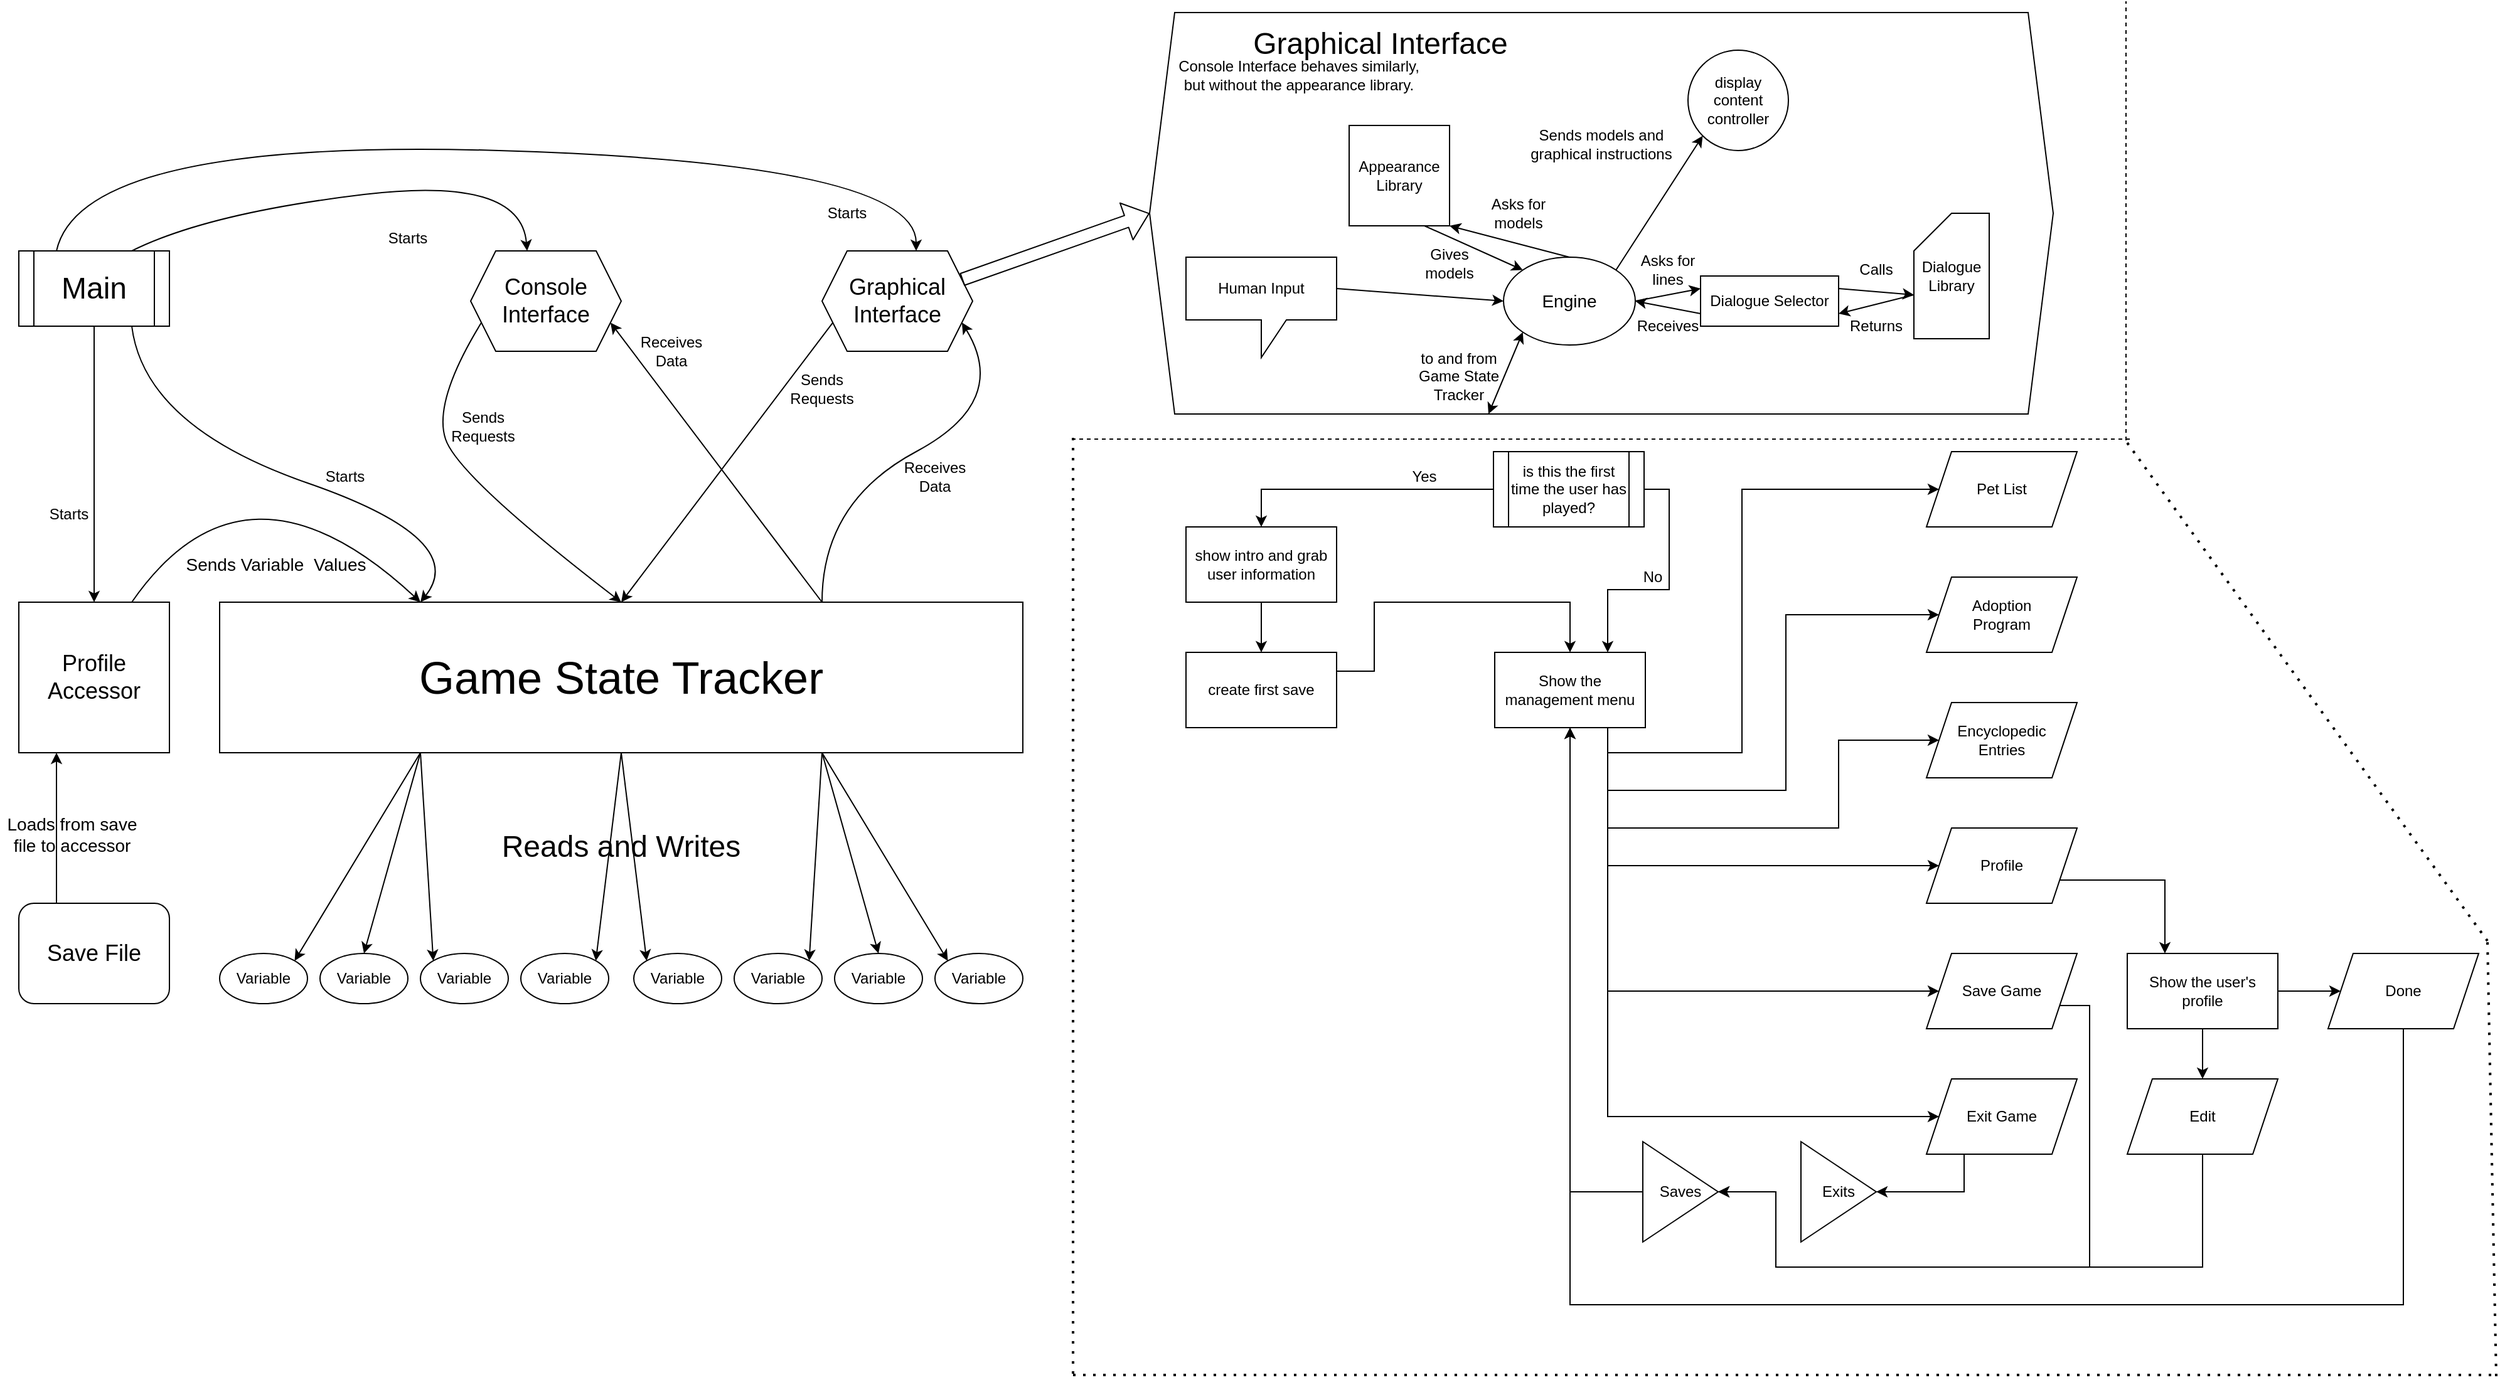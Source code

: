 <mxfile version="13.6.2" type="device"><diagram id="m6c1qYzW_bvIufgbQeE5" name="Page-1"><mxGraphModel dx="1407" dy="783" grid="0" gridSize="10" guides="1" tooltips="1" connect="1" arrows="1" fold="1" page="1" pageScale="1" pageWidth="850" pageHeight="1100" math="0" shadow="0"><root><mxCell id="0"/><mxCell id="1" parent="0"/><mxCell id="x9am0nBjDMi2WP0S1WAk-1" value="&lt;font style=&quot;font-size: 36px&quot;&gt;Game State Tracker&lt;/font&gt;" style="rounded=0;whiteSpace=wrap;html=1;" parent="1" vertex="1"><mxGeometry x="200" y="480" width="640" height="120" as="geometry"/></mxCell><mxCell id="x9am0nBjDMi2WP0S1WAk-2" value="Variable" style="ellipse;whiteSpace=wrap;html=1;" parent="1" vertex="1"><mxGeometry x="280" y="760" width="70" height="40" as="geometry"/></mxCell><mxCell id="x9am0nBjDMi2WP0S1WAk-3" value="Variable" style="ellipse;whiteSpace=wrap;html=1;" parent="1" vertex="1"><mxGeometry x="360" y="760" width="70" height="40" as="geometry"/></mxCell><mxCell id="x9am0nBjDMi2WP0S1WAk-4" value="Variable" style="ellipse;whiteSpace=wrap;html=1;" parent="1" vertex="1"><mxGeometry x="530" y="760" width="70" height="40" as="geometry"/></mxCell><mxCell id="x9am0nBjDMi2WP0S1WAk-5" value="Variable" style="ellipse;whiteSpace=wrap;html=1;" parent="1" vertex="1"><mxGeometry x="610" y="760" width="70" height="40" as="geometry"/></mxCell><mxCell id="x9am0nBjDMi2WP0S1WAk-6" value="Variable" style="ellipse;whiteSpace=wrap;html=1;" parent="1" vertex="1"><mxGeometry x="690" y="760" width="70" height="40" as="geometry"/></mxCell><mxCell id="x9am0nBjDMi2WP0S1WAk-7" value="Variable" style="ellipse;whiteSpace=wrap;html=1;" parent="1" vertex="1"><mxGeometry x="200" y="760" width="70" height="40" as="geometry"/></mxCell><mxCell id="x9am0nBjDMi2WP0S1WAk-8" value="Variable" style="ellipse;whiteSpace=wrap;html=1;" parent="1" vertex="1"><mxGeometry x="770" y="760" width="70" height="40" as="geometry"/></mxCell><mxCell id="x9am0nBjDMi2WP0S1WAk-9" value="Variable" style="ellipse;whiteSpace=wrap;html=1;" parent="1" vertex="1"><mxGeometry x="440" y="760" width="70" height="40" as="geometry"/></mxCell><mxCell id="x9am0nBjDMi2WP0S1WAk-11" value="" style="endArrow=classic;html=1;entryX=1;entryY=0;entryDx=0;entryDy=0;exitX=0.25;exitY=1;exitDx=0;exitDy=0;" parent="1" source="x9am0nBjDMi2WP0S1WAk-1" target="x9am0nBjDMi2WP0S1WAk-7" edge="1"><mxGeometry width="50" height="50" relative="1" as="geometry"><mxPoint x="130" y="670" as="sourcePoint"/><mxPoint x="180" y="620" as="targetPoint"/></mxGeometry></mxCell><mxCell id="x9am0nBjDMi2WP0S1WAk-12" value="" style="endArrow=classic;html=1;entryX=0.5;entryY=0;entryDx=0;entryDy=0;exitX=0.25;exitY=1;exitDx=0;exitDy=0;" parent="1" source="x9am0nBjDMi2WP0S1WAk-1" target="x9am0nBjDMi2WP0S1WAk-2" edge="1"><mxGeometry width="50" height="50" relative="1" as="geometry"><mxPoint x="270" y="790" as="sourcePoint"/><mxPoint x="320" y="740" as="targetPoint"/></mxGeometry></mxCell><mxCell id="x9am0nBjDMi2WP0S1WAk-13" value="" style="endArrow=classic;html=1;exitX=0.25;exitY=1;exitDx=0;exitDy=0;entryX=0;entryY=0;entryDx=0;entryDy=0;" parent="1" source="x9am0nBjDMi2WP0S1WAk-1" target="x9am0nBjDMi2WP0S1WAk-3" edge="1"><mxGeometry width="50" height="50" relative="1" as="geometry"><mxPoint x="370" y="840" as="sourcePoint"/><mxPoint x="420" y="790" as="targetPoint"/></mxGeometry></mxCell><mxCell id="x9am0nBjDMi2WP0S1WAk-14" value="" style="endArrow=classic;html=1;exitX=0.5;exitY=1;exitDx=0;exitDy=0;entryX=1;entryY=0;entryDx=0;entryDy=0;" parent="1" source="x9am0nBjDMi2WP0S1WAk-1" target="x9am0nBjDMi2WP0S1WAk-9" edge="1"><mxGeometry width="50" height="50" relative="1" as="geometry"><mxPoint x="580" y="860" as="sourcePoint"/><mxPoint x="630" y="810" as="targetPoint"/></mxGeometry></mxCell><mxCell id="x9am0nBjDMi2WP0S1WAk-15" value="" style="endArrow=classic;html=1;entryX=0;entryY=0;entryDx=0;entryDy=0;exitX=0.5;exitY=1;exitDx=0;exitDy=0;" parent="1" source="x9am0nBjDMi2WP0S1WAk-1" target="x9am0nBjDMi2WP0S1WAk-4" edge="1"><mxGeometry width="50" height="50" relative="1" as="geometry"><mxPoint x="610" y="840" as="sourcePoint"/><mxPoint x="660" y="790" as="targetPoint"/></mxGeometry></mxCell><mxCell id="x9am0nBjDMi2WP0S1WAk-16" value="" style="endArrow=classic;html=1;entryX=0;entryY=0;entryDx=0;entryDy=0;exitX=0.75;exitY=1;exitDx=0;exitDy=0;" parent="1" source="x9am0nBjDMi2WP0S1WAk-1" target="x9am0nBjDMi2WP0S1WAk-8" edge="1"><mxGeometry width="50" height="50" relative="1" as="geometry"><mxPoint x="600" y="860" as="sourcePoint"/><mxPoint x="650" y="810" as="targetPoint"/></mxGeometry></mxCell><mxCell id="x9am0nBjDMi2WP0S1WAk-17" value="" style="endArrow=classic;html=1;entryX=0.5;entryY=0;entryDx=0;entryDy=0;exitX=0.75;exitY=1;exitDx=0;exitDy=0;" parent="1" source="x9am0nBjDMi2WP0S1WAk-1" target="x9am0nBjDMi2WP0S1WAk-6" edge="1"><mxGeometry width="50" height="50" relative="1" as="geometry"><mxPoint x="710" y="790" as="sourcePoint"/><mxPoint x="760" y="740" as="targetPoint"/></mxGeometry></mxCell><mxCell id="x9am0nBjDMi2WP0S1WAk-18" value="" style="endArrow=classic;html=1;exitX=0.75;exitY=1;exitDx=0;exitDy=0;entryX=1;entryY=0;entryDx=0;entryDy=0;" parent="1" source="x9am0nBjDMi2WP0S1WAk-1" target="x9am0nBjDMi2WP0S1WAk-5" edge="1"><mxGeometry width="50" height="50" relative="1" as="geometry"><mxPoint x="680" y="740" as="sourcePoint"/><mxPoint x="730" y="690" as="targetPoint"/></mxGeometry></mxCell><mxCell id="x9am0nBjDMi2WP0S1WAk-19" value="&lt;font style=&quot;font-size: 24px&quot;&gt;Reads and Writes&lt;/font&gt;" style="text;html=1;strokeColor=none;fillColor=none;align=center;verticalAlign=middle;whiteSpace=wrap;rounded=0;" parent="1" vertex="1"><mxGeometry x="360" y="640" width="320" height="70" as="geometry"/></mxCell><mxCell id="x9am0nBjDMi2WP0S1WAk-20" value="&lt;font style=&quot;font-size: 18px&quot;&gt;Save File&lt;/font&gt;" style="rounded=1;whiteSpace=wrap;html=1;" parent="1" vertex="1"><mxGeometry x="40" y="720" width="120" height="80" as="geometry"/></mxCell><mxCell id="x9am0nBjDMi2WP0S1WAk-21" value="&lt;font style=&quot;font-size: 18px&quot;&gt;Profile Accessor&lt;/font&gt;" style="rounded=0;whiteSpace=wrap;html=1;" parent="1" vertex="1"><mxGeometry x="40" y="480" width="120" height="120" as="geometry"/></mxCell><mxCell id="x9am0nBjDMi2WP0S1WAk-22" value="" style="endArrow=classic;html=1;exitX=0.25;exitY=0;exitDx=0;exitDy=0;entryX=0.25;entryY=1;entryDx=0;entryDy=0;" parent="1" source="x9am0nBjDMi2WP0S1WAk-20" target="x9am0nBjDMi2WP0S1WAk-21" edge="1"><mxGeometry width="50" height="50" relative="1" as="geometry"><mxPoint x="90" y="680" as="sourcePoint"/><mxPoint x="140" y="630" as="targetPoint"/></mxGeometry></mxCell><mxCell id="x9am0nBjDMi2WP0S1WAk-23" value="&lt;font style=&quot;font-size: 14px&quot;&gt;Loads from save file to accessor&lt;/font&gt;" style="text;html=1;strokeColor=none;fillColor=none;align=center;verticalAlign=middle;whiteSpace=wrap;rounded=0;" parent="1" vertex="1"><mxGeometry x="25" y="650" width="115" height="30" as="geometry"/></mxCell><mxCell id="x9am0nBjDMi2WP0S1WAk-25" value="" style="curved=1;endArrow=classic;html=1;exitX=0.75;exitY=0;exitDx=0;exitDy=0;entryX=0.25;entryY=0;entryDx=0;entryDy=0;" parent="1" source="x9am0nBjDMi2WP0S1WAk-21" target="x9am0nBjDMi2WP0S1WAk-1" edge="1"><mxGeometry width="50" height="50" relative="1" as="geometry"><mxPoint x="280" y="390" as="sourcePoint"/><mxPoint x="330" y="340" as="targetPoint"/><Array as="points"><mxPoint x="220" y="350"/></Array></mxGeometry></mxCell><mxCell id="x9am0nBjDMi2WP0S1WAk-26" value="&lt;font style=&quot;font-size: 14px&quot;&gt;Sends Variable&amp;nbsp; Values&lt;/font&gt;" style="text;html=1;strokeColor=none;fillColor=none;align=center;verticalAlign=middle;whiteSpace=wrap;rounded=0;" parent="1" vertex="1"><mxGeometry x="160" y="440" width="170" height="20" as="geometry"/></mxCell><mxCell id="x9am0nBjDMi2WP0S1WAk-27" value="&lt;font style=&quot;font-size: 18px&quot;&gt;Console Interface&lt;/font&gt;" style="shape=hexagon;perimeter=hexagonPerimeter2;whiteSpace=wrap;html=1;fixedSize=1;" parent="1" vertex="1"><mxGeometry x="400" y="200" width="120" height="80" as="geometry"/></mxCell><mxCell id="x9am0nBjDMi2WP0S1WAk-28" value="&lt;font style=&quot;font-size: 18px&quot;&gt;Graphical Interface&lt;/font&gt;" style="shape=hexagon;perimeter=hexagonPerimeter2;whiteSpace=wrap;html=1;fixedSize=1;" parent="1" vertex="1"><mxGeometry x="680" y="200" width="120" height="80" as="geometry"/></mxCell><mxCell id="x9am0nBjDMi2WP0S1WAk-30" value="" style="endArrow=classic;html=1;exitX=0.75;exitY=0;exitDx=0;exitDy=0;entryX=1;entryY=0.75;entryDx=0;entryDy=0;" parent="1" source="x9am0nBjDMi2WP0S1WAk-1" target="x9am0nBjDMi2WP0S1WAk-27" edge="1"><mxGeometry width="50" height="50" relative="1" as="geometry"><mxPoint x="400" y="560" as="sourcePoint"/><mxPoint x="450" y="510" as="targetPoint"/></mxGeometry></mxCell><mxCell id="x9am0nBjDMi2WP0S1WAk-32" value="" style="endArrow=classic;html=1;entryX=0.5;entryY=0;entryDx=0;entryDy=0;exitX=0;exitY=0.75;exitDx=0;exitDy=0;" parent="1" source="x9am0nBjDMi2WP0S1WAk-28" target="x9am0nBjDMi2WP0S1WAk-1" edge="1"><mxGeometry width="50" height="50" relative="1" as="geometry"><mxPoint x="160" y="360" as="sourcePoint"/><mxPoint x="210" y="310" as="targetPoint"/></mxGeometry></mxCell><mxCell id="x9am0nBjDMi2WP0S1WAk-34" value="Sends Requests" style="text;html=1;strokeColor=none;fillColor=none;align=center;verticalAlign=middle;whiteSpace=wrap;rounded=0;" parent="1" vertex="1"><mxGeometry x="660" y="300" width="40" height="20" as="geometry"/></mxCell><mxCell id="x9am0nBjDMi2WP0S1WAk-35" value="Receives Data" style="text;html=1;strokeColor=none;fillColor=none;align=center;verticalAlign=middle;whiteSpace=wrap;rounded=0;" parent="1" vertex="1"><mxGeometry x="540" y="270" width="40" height="20" as="geometry"/></mxCell><mxCell id="x9am0nBjDMi2WP0S1WAk-37" value="" style="curved=1;endArrow=classic;html=1;exitX=0.75;exitY=0;exitDx=0;exitDy=0;entryX=1;entryY=0.75;entryDx=0;entryDy=0;" parent="1" source="x9am0nBjDMi2WP0S1WAk-1" target="x9am0nBjDMi2WP0S1WAk-28" edge="1"><mxGeometry width="50" height="50" relative="1" as="geometry"><mxPoint x="350" y="400" as="sourcePoint"/><mxPoint x="400" y="350" as="targetPoint"/><Array as="points"><mxPoint x="680" y="400"/><mxPoint x="830" y="320"/></Array></mxGeometry></mxCell><mxCell id="x9am0nBjDMi2WP0S1WAk-39" value="Receives Data" style="text;html=1;strokeColor=none;fillColor=none;align=center;verticalAlign=middle;whiteSpace=wrap;rounded=0;" parent="1" vertex="1"><mxGeometry x="750" y="370" width="40" height="20" as="geometry"/></mxCell><mxCell id="x9am0nBjDMi2WP0S1WAk-40" value="" style="curved=1;endArrow=classic;html=1;entryX=0.5;entryY=0;entryDx=0;entryDy=0;exitX=0;exitY=0.75;exitDx=0;exitDy=0;" parent="1" source="x9am0nBjDMi2WP0S1WAk-27" target="x9am0nBjDMi2WP0S1WAk-1" edge="1"><mxGeometry width="50" height="50" relative="1" as="geometry"><mxPoint x="260" y="320" as="sourcePoint"/><mxPoint x="310" y="270" as="targetPoint"/><Array as="points"><mxPoint x="370" y="320"/><mxPoint x="390" y="380"/></Array></mxGeometry></mxCell><mxCell id="x9am0nBjDMi2WP0S1WAk-41" value="Sends Requests" style="text;html=1;strokeColor=none;fillColor=none;align=center;verticalAlign=middle;whiteSpace=wrap;rounded=0;" parent="1" vertex="1"><mxGeometry x="390" y="330" width="40" height="20" as="geometry"/></mxCell><mxCell id="x9am0nBjDMi2WP0S1WAk-42" value="&lt;font style=&quot;font-size: 24px&quot;&gt;Main&lt;/font&gt;" style="shape=process;whiteSpace=wrap;html=1;backgroundOutline=1;" parent="1" vertex="1"><mxGeometry x="40" y="200" width="120" height="60" as="geometry"/></mxCell><mxCell id="x9am0nBjDMi2WP0S1WAk-43" value="" style="curved=1;endArrow=classic;html=1;exitX=0.75;exitY=0;exitDx=0;exitDy=0;entryX=0.375;entryY=0;entryDx=0;entryDy=0;" parent="1" source="x9am0nBjDMi2WP0S1WAk-42" target="x9am0nBjDMi2WP0S1WAk-27" edge="1"><mxGeometry width="50" height="50" relative="1" as="geometry"><mxPoint x="280" y="200" as="sourcePoint"/><mxPoint x="330" y="150" as="targetPoint"/><Array as="points"><mxPoint x="190" y="170"/><mxPoint x="440" y="140"/></Array></mxGeometry></mxCell><mxCell id="x9am0nBjDMi2WP0S1WAk-44" value="Starts" style="text;html=1;strokeColor=none;fillColor=none;align=center;verticalAlign=middle;whiteSpace=wrap;rounded=0;" parent="1" vertex="1"><mxGeometry x="330" y="180" width="40" height="20" as="geometry"/></mxCell><mxCell id="x9am0nBjDMi2WP0S1WAk-45" value="Starts" style="text;html=1;strokeColor=none;fillColor=none;align=center;verticalAlign=middle;whiteSpace=wrap;rounded=0;" parent="1" vertex="1"><mxGeometry x="680" y="160" width="40" height="20" as="geometry"/></mxCell><mxCell id="x9am0nBjDMi2WP0S1WAk-46" value="" style="curved=1;endArrow=classic;html=1;entryX=0.625;entryY=0;entryDx=0;entryDy=0;exitX=0.25;exitY=0;exitDx=0;exitDy=0;" parent="1" source="x9am0nBjDMi2WP0S1WAk-42" target="x9am0nBjDMi2WP0S1WAk-28" edge="1"><mxGeometry width="50" height="50" relative="1" as="geometry"><mxPoint x="580" y="220" as="sourcePoint"/><mxPoint x="630" y="170" as="targetPoint"/><Array as="points"><mxPoint x="90" y="110"/><mxPoint x="755" y="130"/></Array></mxGeometry></mxCell><mxCell id="x9am0nBjDMi2WP0S1WAk-49" value="" style="curved=1;endArrow=classic;html=1;entryX=0.25;entryY=0;entryDx=0;entryDy=0;exitX=0.75;exitY=1;exitDx=0;exitDy=0;" parent="1" source="x9am0nBjDMi2WP0S1WAk-42" target="x9am0nBjDMi2WP0S1WAk-1" edge="1"><mxGeometry width="50" height="50" relative="1" as="geometry"><mxPoint x="280" y="380" as="sourcePoint"/><mxPoint x="330" y="330" as="targetPoint"/><Array as="points"><mxPoint x="140" y="340"/><mxPoint x="400" y="430"/></Array></mxGeometry></mxCell><mxCell id="x9am0nBjDMi2WP0S1WAk-51" value="Starts" style="text;html=1;strokeColor=none;fillColor=none;align=center;verticalAlign=middle;whiteSpace=wrap;rounded=0;" parent="1" vertex="1"><mxGeometry x="280" y="370" width="40" height="20" as="geometry"/></mxCell><mxCell id="x9am0nBjDMi2WP0S1WAk-52" value="" style="endArrow=classic;html=1;exitX=0.5;exitY=1;exitDx=0;exitDy=0;entryX=0.5;entryY=0;entryDx=0;entryDy=0;" parent="1" source="x9am0nBjDMi2WP0S1WAk-42" target="x9am0nBjDMi2WP0S1WAk-21" edge="1"><mxGeometry width="50" height="50" relative="1" as="geometry"><mxPoint x="80" y="400" as="sourcePoint"/><mxPoint x="130" y="350" as="targetPoint"/></mxGeometry></mxCell><mxCell id="x9am0nBjDMi2WP0S1WAk-53" value="Starts" style="text;html=1;strokeColor=none;fillColor=none;align=center;verticalAlign=middle;whiteSpace=wrap;rounded=0;" parent="1" vertex="1"><mxGeometry x="60" y="400" width="40" height="20" as="geometry"/></mxCell><mxCell id="sEWjc8w6dhInoH0YkIvP-1" value="" style="shape=hexagon;perimeter=hexagonPerimeter2;whiteSpace=wrap;html=1;fixedSize=1;" parent="1" vertex="1"><mxGeometry x="941" y="10" width="720" height="320" as="geometry"/></mxCell><mxCell id="sEWjc8w6dhInoH0YkIvP-3" value="&lt;font style=&quot;font-size: 14px&quot;&gt;Engine&lt;/font&gt;" style="ellipse;whiteSpace=wrap;html=1;" parent="1" vertex="1"><mxGeometry x="1223" y="205" width="105" height="70" as="geometry"/></mxCell><mxCell id="sEWjc8w6dhInoH0YkIvP-4" value="Appearance Library" style="whiteSpace=wrap;html=1;aspect=fixed;" parent="1" vertex="1"><mxGeometry x="1100" y="100" width="80" height="80" as="geometry"/></mxCell><mxCell id="sEWjc8w6dhInoH0YkIvP-5" value="Dialogue Library" style="shape=card;whiteSpace=wrap;html=1;" parent="1" vertex="1"><mxGeometry x="1550" y="170" width="60" height="100" as="geometry"/></mxCell><mxCell id="sEWjc8w6dhInoH0YkIvP-6" value="Dialogue Selector" style="rounded=0;whiteSpace=wrap;html=1;" parent="1" vertex="1"><mxGeometry x="1380" y="220" width="110" height="40" as="geometry"/></mxCell><mxCell id="sEWjc8w6dhInoH0YkIvP-9" value="" style="endArrow=classic;html=1;exitX=1;exitY=0.25;exitDx=0;exitDy=0;entryX=0;entryY=0;entryDx=0;entryDy=65;entryPerimeter=0;" parent="1" source="sEWjc8w6dhInoH0YkIvP-6" target="sEWjc8w6dhInoH0YkIvP-5" edge="1"><mxGeometry width="50" height="50" relative="1" as="geometry"><mxPoint x="1360" y="370" as="sourcePoint"/><mxPoint x="1410" y="320" as="targetPoint"/></mxGeometry></mxCell><mxCell id="sEWjc8w6dhInoH0YkIvP-10" value="Calls" style="text;html=1;strokeColor=none;fillColor=none;align=center;verticalAlign=middle;whiteSpace=wrap;rounded=0;" parent="1" vertex="1"><mxGeometry x="1500" y="205" width="40" height="20" as="geometry"/></mxCell><mxCell id="sEWjc8w6dhInoH0YkIvP-11" value="" style="endArrow=classic;html=1;entryX=1;entryY=0.75;entryDx=0;entryDy=0;exitX=0;exitY=0;exitDx=0;exitDy=65;exitPerimeter=0;" parent="1" source="sEWjc8w6dhInoH0YkIvP-5" target="sEWjc8w6dhInoH0YkIvP-6" edge="1"><mxGeometry width="50" height="50" relative="1" as="geometry"><mxPoint x="1440" y="380" as="sourcePoint"/><mxPoint x="1490" y="330" as="targetPoint"/></mxGeometry></mxCell><mxCell id="sEWjc8w6dhInoH0YkIvP-12" value="Returns" style="text;html=1;strokeColor=none;fillColor=none;align=center;verticalAlign=middle;whiteSpace=wrap;rounded=0;" parent="1" vertex="1"><mxGeometry x="1500" y="250" width="40" height="20" as="geometry"/></mxCell><mxCell id="sEWjc8w6dhInoH0YkIvP-13" value="" style="endArrow=classic;html=1;entryX=0;entryY=0.25;entryDx=0;entryDy=0;exitX=1;exitY=0.5;exitDx=0;exitDy=0;" parent="1" source="sEWjc8w6dhInoH0YkIvP-3" target="sEWjc8w6dhInoH0YkIvP-6" edge="1"><mxGeometry width="50" height="50" relative="1" as="geometry"><mxPoint x="1350" y="330" as="sourcePoint"/><mxPoint x="1400" y="280" as="targetPoint"/></mxGeometry></mxCell><mxCell id="sEWjc8w6dhInoH0YkIvP-14" value="Asks for lines" style="text;html=1;strokeColor=none;fillColor=none;align=center;verticalAlign=middle;whiteSpace=wrap;rounded=0;" parent="1" vertex="1"><mxGeometry x="1328" y="205" width="52" height="20" as="geometry"/></mxCell><mxCell id="sEWjc8w6dhInoH0YkIvP-15" value="" style="endArrow=classic;html=1;entryX=1;entryY=0.5;entryDx=0;entryDy=0;exitX=0;exitY=0.75;exitDx=0;exitDy=0;" parent="1" source="sEWjc8w6dhInoH0YkIvP-6" target="sEWjc8w6dhInoH0YkIvP-3" edge="1"><mxGeometry width="50" height="50" relative="1" as="geometry"><mxPoint x="1370" y="390" as="sourcePoint"/><mxPoint x="1420" y="340" as="targetPoint"/></mxGeometry></mxCell><mxCell id="sEWjc8w6dhInoH0YkIvP-16" value="Receives" style="text;html=1;strokeColor=none;fillColor=none;align=center;verticalAlign=middle;whiteSpace=wrap;rounded=0;" parent="1" vertex="1"><mxGeometry x="1334" y="250" width="40" height="20" as="geometry"/></mxCell><mxCell id="sEWjc8w6dhInoH0YkIvP-18" value="" style="endArrow=classic;html=1;entryX=1;entryY=1;entryDx=0;entryDy=0;exitX=0.5;exitY=0;exitDx=0;exitDy=0;" parent="1" source="sEWjc8w6dhInoH0YkIvP-3" target="sEWjc8w6dhInoH0YkIvP-4" edge="1"><mxGeometry width="50" height="50" relative="1" as="geometry"><mxPoint x="1070" y="280" as="sourcePoint"/><mxPoint x="1120" y="230" as="targetPoint"/></mxGeometry></mxCell><mxCell id="sEWjc8w6dhInoH0YkIvP-19" value="Asks for models" style="text;html=1;strokeColor=none;fillColor=none;align=center;verticalAlign=middle;whiteSpace=wrap;rounded=0;" parent="1" vertex="1"><mxGeometry x="1210" y="160" width="50" height="20" as="geometry"/></mxCell><mxCell id="sEWjc8w6dhInoH0YkIvP-20" value="" style="endArrow=classic;html=1;exitX=0.75;exitY=1;exitDx=0;exitDy=0;entryX=0;entryY=0;entryDx=0;entryDy=0;" parent="1" source="sEWjc8w6dhInoH0YkIvP-4" target="sEWjc8w6dhInoH0YkIvP-3" edge="1"><mxGeometry width="50" height="50" relative="1" as="geometry"><mxPoint x="1140" y="430" as="sourcePoint"/><mxPoint x="1190" y="380" as="targetPoint"/></mxGeometry></mxCell><mxCell id="sEWjc8w6dhInoH0YkIvP-21" value="Gives models" style="text;html=1;strokeColor=none;fillColor=none;align=center;verticalAlign=middle;whiteSpace=wrap;rounded=0;" parent="1" vertex="1"><mxGeometry x="1160" y="200" width="40" height="20" as="geometry"/></mxCell><mxCell id="sEWjc8w6dhInoH0YkIvP-22" value="display content controller" style="ellipse;whiteSpace=wrap;html=1;aspect=fixed;" parent="1" vertex="1"><mxGeometry x="1370" y="40" width="80" height="80" as="geometry"/></mxCell><mxCell id="sEWjc8w6dhInoH0YkIvP-23" value="" style="endArrow=classic;html=1;entryX=0;entryY=1;entryDx=0;entryDy=0;exitX=1;exitY=0;exitDx=0;exitDy=0;" parent="1" source="sEWjc8w6dhInoH0YkIvP-3" target="sEWjc8w6dhInoH0YkIvP-22" edge="1"><mxGeometry width="50" height="50" relative="1" as="geometry"><mxPoint x="1260" y="100" as="sourcePoint"/><mxPoint x="1310" y="50" as="targetPoint"/></mxGeometry></mxCell><mxCell id="sEWjc8w6dhInoH0YkIvP-24" value="Sends models and graphical instructions" style="text;html=1;strokeColor=none;fillColor=none;align=center;verticalAlign=middle;whiteSpace=wrap;rounded=0;" parent="1" vertex="1"><mxGeometry x="1240" y="100" width="122" height="30" as="geometry"/></mxCell><mxCell id="sEWjc8w6dhInoH0YkIvP-25" value="" style="shape=flexArrow;endArrow=classic;html=1;exitX=1;exitY=0.25;exitDx=0;exitDy=0;entryX=0;entryY=0.5;entryDx=0;entryDy=0;" parent="1" source="x9am0nBjDMi2WP0S1WAk-28" target="sEWjc8w6dhInoH0YkIvP-1" edge="1"><mxGeometry width="50" height="50" relative="1" as="geometry"><mxPoint x="950" y="430" as="sourcePoint"/><mxPoint x="880" y="180" as="targetPoint"/></mxGeometry></mxCell><mxCell id="sEWjc8w6dhInoH0YkIvP-27" value="" style="endArrow=classic;startArrow=classic;html=1;entryX=0;entryY=1;entryDx=0;entryDy=0;exitX=0.375;exitY=1;exitDx=0;exitDy=0;" parent="1" source="sEWjc8w6dhInoH0YkIvP-1" target="sEWjc8w6dhInoH0YkIvP-3" edge="1"><mxGeometry width="50" height="50" relative="1" as="geometry"><mxPoint x="1020" y="380" as="sourcePoint"/><mxPoint x="1070" y="330" as="targetPoint"/></mxGeometry></mxCell><mxCell id="sEWjc8w6dhInoH0YkIvP-28" value="&lt;font style=&quot;font-size: 24px&quot;&gt;Graphical Interface&lt;/font&gt;" style="text;html=1;strokeColor=none;fillColor=none;align=center;verticalAlign=middle;whiteSpace=wrap;rounded=0;" parent="1" vertex="1"><mxGeometry x="960" y="10" width="330" height="50" as="geometry"/></mxCell><mxCell id="sEWjc8w6dhInoH0YkIvP-29" value="to and from Game State Tracker" style="text;html=1;strokeColor=none;fillColor=none;align=center;verticalAlign=middle;whiteSpace=wrap;rounded=0;" parent="1" vertex="1"><mxGeometry x="1140" y="290" width="95" height="20" as="geometry"/></mxCell><mxCell id="sEWjc8w6dhInoH0YkIvP-31" value="Console Interface behaves similarly, but without the appearance library." style="text;html=1;strokeColor=none;fillColor=none;align=center;verticalAlign=middle;whiteSpace=wrap;rounded=0;" parent="1" vertex="1"><mxGeometry x="960" y="50" width="200" height="20" as="geometry"/></mxCell><mxCell id="9afq_ck8GLM4Wg_4XaGY-1" value="Human Input" style="shape=callout;whiteSpace=wrap;html=1;perimeter=calloutPerimeter;" parent="1" vertex="1"><mxGeometry x="970" y="205" width="120" height="80" as="geometry"/></mxCell><mxCell id="9afq_ck8GLM4Wg_4XaGY-2" value="" style="endArrow=classic;html=1;exitX=0;exitY=0;exitDx=120;exitDy=25;exitPerimeter=0;entryX=0;entryY=0.5;entryDx=0;entryDy=0;" parent="1" source="9afq_ck8GLM4Wg_4XaGY-1" target="sEWjc8w6dhInoH0YkIvP-3" edge="1"><mxGeometry width="50" height="50" relative="1" as="geometry"><mxPoint x="1250" y="590" as="sourcePoint"/><mxPoint x="1300" y="540" as="targetPoint"/></mxGeometry></mxCell><mxCell id="9afq_ck8GLM4Wg_4XaGY-8" style="edgeStyle=orthogonalEdgeStyle;rounded=0;orthogonalLoop=1;jettySize=auto;html=1;exitX=0;exitY=0.5;exitDx=0;exitDy=0;entryX=0.5;entryY=0;entryDx=0;entryDy=0;" parent="1" source="9afq_ck8GLM4Wg_4XaGY-4" target="9afq_ck8GLM4Wg_4XaGY-5" edge="1"><mxGeometry relative="1" as="geometry"/></mxCell><mxCell id="9afq_ck8GLM4Wg_4XaGY-14" style="edgeStyle=orthogonalEdgeStyle;rounded=0;orthogonalLoop=1;jettySize=auto;html=1;exitX=1;exitY=0.5;exitDx=0;exitDy=0;entryX=0.75;entryY=0;entryDx=0;entryDy=0;" parent="1" source="9afq_ck8GLM4Wg_4XaGY-4" target="9afq_ck8GLM4Wg_4XaGY-12" edge="1"><mxGeometry relative="1" as="geometry"/></mxCell><mxCell id="9afq_ck8GLM4Wg_4XaGY-4" value="is this the first time the user has played?" style="shape=process;whiteSpace=wrap;html=1;backgroundOutline=1;" parent="1" vertex="1"><mxGeometry x="1215" y="360" width="120" height="60" as="geometry"/></mxCell><mxCell id="9afq_ck8GLM4Wg_4XaGY-5" value="show intro and grab user information" style="rounded=0;whiteSpace=wrap;html=1;" parent="1" vertex="1"><mxGeometry x="970" y="420" width="120" height="60" as="geometry"/></mxCell><mxCell id="9afq_ck8GLM4Wg_4XaGY-9" value="Yes" style="text;html=1;strokeColor=none;fillColor=none;align=center;verticalAlign=middle;whiteSpace=wrap;rounded=0;" parent="1" vertex="1"><mxGeometry x="1140" y="370" width="40" height="20" as="geometry"/></mxCell><mxCell id="9afq_ck8GLM4Wg_4XaGY-27" style="edgeStyle=orthogonalEdgeStyle;rounded=0;orthogonalLoop=1;jettySize=auto;html=1;exitX=1;exitY=0.25;exitDx=0;exitDy=0;entryX=0.5;entryY=0;entryDx=0;entryDy=0;" parent="1" source="9afq_ck8GLM4Wg_4XaGY-10" target="9afq_ck8GLM4Wg_4XaGY-12" edge="1"><mxGeometry relative="1" as="geometry"><Array as="points"><mxPoint x="1120" y="535"/><mxPoint x="1120" y="480"/><mxPoint x="1276" y="480"/></Array></mxGeometry></mxCell><mxCell id="9afq_ck8GLM4Wg_4XaGY-10" value="create first save" style="rounded=0;whiteSpace=wrap;html=1;" parent="1" vertex="1"><mxGeometry x="970" y="520" width="120" height="60" as="geometry"/></mxCell><mxCell id="9afq_ck8GLM4Wg_4XaGY-11" value="" style="endArrow=classic;html=1;entryX=0.5;entryY=0;entryDx=0;entryDy=0;exitX=0.5;exitY=1;exitDx=0;exitDy=0;" parent="1" source="9afq_ck8GLM4Wg_4XaGY-5" target="9afq_ck8GLM4Wg_4XaGY-10" edge="1"><mxGeometry width="50" height="50" relative="1" as="geometry"><mxPoint x="1240" y="540" as="sourcePoint"/><mxPoint x="1290" y="490" as="targetPoint"/></mxGeometry></mxCell><mxCell id="9afq_ck8GLM4Wg_4XaGY-22" style="edgeStyle=orthogonalEdgeStyle;rounded=0;orthogonalLoop=1;jettySize=auto;html=1;exitX=0.75;exitY=1;exitDx=0;exitDy=0;entryX=0;entryY=0.5;entryDx=0;entryDy=0;" parent="1" source="9afq_ck8GLM4Wg_4XaGY-12" target="9afq_ck8GLM4Wg_4XaGY-19" edge="1"><mxGeometry relative="1" as="geometry"><Array as="points"><mxPoint x="1306" y="630"/><mxPoint x="1448" y="630"/><mxPoint x="1448" y="490"/></Array></mxGeometry></mxCell><mxCell id="9afq_ck8GLM4Wg_4XaGY-23" style="edgeStyle=orthogonalEdgeStyle;rounded=0;orthogonalLoop=1;jettySize=auto;html=1;exitX=0.75;exitY=1;exitDx=0;exitDy=0;entryX=0;entryY=0.5;entryDx=0;entryDy=0;" parent="1" source="9afq_ck8GLM4Wg_4XaGY-12" target="9afq_ck8GLM4Wg_4XaGY-18" edge="1"><mxGeometry relative="1" as="geometry"><mxPoint x="1530" y="390" as="targetPoint"/><Array as="points"><mxPoint x="1306" y="600"/><mxPoint x="1413" y="600"/><mxPoint x="1413" y="390"/></Array></mxGeometry></mxCell><mxCell id="9afq_ck8GLM4Wg_4XaGY-26" style="edgeStyle=orthogonalEdgeStyle;rounded=0;orthogonalLoop=1;jettySize=auto;html=1;exitX=0.75;exitY=1;exitDx=0;exitDy=0;entryX=0;entryY=0.5;entryDx=0;entryDy=0;" parent="1" source="9afq_ck8GLM4Wg_4XaGY-12" target="9afq_ck8GLM4Wg_4XaGY-24" edge="1"><mxGeometry relative="1" as="geometry"><Array as="points"><mxPoint x="1306" y="660"/><mxPoint x="1490" y="660"/><mxPoint x="1490" y="590"/></Array></mxGeometry></mxCell><mxCell id="9afq_ck8GLM4Wg_4XaGY-31" style="edgeStyle=orthogonalEdgeStyle;rounded=0;orthogonalLoop=1;jettySize=auto;html=1;exitX=0.75;exitY=1;exitDx=0;exitDy=0;entryX=0;entryY=0.5;entryDx=0;entryDy=0;" parent="1" source="9afq_ck8GLM4Wg_4XaGY-12" target="9afq_ck8GLM4Wg_4XaGY-28" edge="1"><mxGeometry relative="1" as="geometry"><Array as="points"><mxPoint x="1306" y="690"/></Array></mxGeometry></mxCell><mxCell id="9afq_ck8GLM4Wg_4XaGY-33" style="edgeStyle=orthogonalEdgeStyle;rounded=0;orthogonalLoop=1;jettySize=auto;html=1;exitX=0.75;exitY=1;exitDx=0;exitDy=0;entryX=0;entryY=0.5;entryDx=0;entryDy=0;" parent="1" source="9afq_ck8GLM4Wg_4XaGY-12" target="9afq_ck8GLM4Wg_4XaGY-32" edge="1"><mxGeometry relative="1" as="geometry"><Array as="points"><mxPoint x="1306" y="790"/></Array></mxGeometry></mxCell><mxCell id="9afq_ck8GLM4Wg_4XaGY-36" style="edgeStyle=orthogonalEdgeStyle;rounded=0;orthogonalLoop=1;jettySize=auto;html=1;exitX=0.75;exitY=1;exitDx=0;exitDy=0;entryX=0;entryY=0.5;entryDx=0;entryDy=0;" parent="1" source="9afq_ck8GLM4Wg_4XaGY-12" target="9afq_ck8GLM4Wg_4XaGY-34" edge="1"><mxGeometry relative="1" as="geometry"><Array as="points"><mxPoint x="1306" y="890"/></Array></mxGeometry></mxCell><mxCell id="9afq_ck8GLM4Wg_4XaGY-12" value="Show the management menu" style="rounded=0;whiteSpace=wrap;html=1;" parent="1" vertex="1"><mxGeometry x="1216" y="520" width="120" height="60" as="geometry"/></mxCell><mxCell id="9afq_ck8GLM4Wg_4XaGY-15" value="No" style="text;html=1;strokeColor=none;fillColor=none;align=center;verticalAlign=middle;whiteSpace=wrap;rounded=0;" parent="1" vertex="1"><mxGeometry x="1322" y="450" width="40" height="20" as="geometry"/></mxCell><mxCell id="9afq_ck8GLM4Wg_4XaGY-16" value="" style="endArrow=none;dashed=1;html=1;" parent="1" edge="1"><mxGeometry width="50" height="50" relative="1" as="geometry"><mxPoint x="879" y="350" as="sourcePoint"/><mxPoint x="1722" y="350" as="targetPoint"/></mxGeometry></mxCell><mxCell id="9afq_ck8GLM4Wg_4XaGY-17" value="" style="endArrow=none;dashed=1;html=1;dashPattern=1 3;strokeWidth=2;" parent="1" edge="1"><mxGeometry width="50" height="50" relative="1" as="geometry"><mxPoint x="880" y="1095" as="sourcePoint"/><mxPoint x="880" y="349" as="targetPoint"/></mxGeometry></mxCell><mxCell id="9afq_ck8GLM4Wg_4XaGY-18" value="Pet List" style="shape=parallelogram;perimeter=parallelogramPerimeter;whiteSpace=wrap;html=1;fixedSize=1;" parent="1" vertex="1"><mxGeometry x="1560" y="360" width="120" height="60" as="geometry"/></mxCell><mxCell id="9afq_ck8GLM4Wg_4XaGY-19" value="Adoption&lt;br&gt;Program" style="shape=parallelogram;perimeter=parallelogramPerimeter;whiteSpace=wrap;html=1;fixedSize=1;" parent="1" vertex="1"><mxGeometry x="1560" y="460" width="120" height="60" as="geometry"/></mxCell><mxCell id="9afq_ck8GLM4Wg_4XaGY-24" value="Encyclopedic&lt;br&gt;Entries" style="shape=parallelogram;perimeter=parallelogramPerimeter;whiteSpace=wrap;html=1;fixedSize=1;" parent="1" vertex="1"><mxGeometry x="1560" y="560" width="120" height="60" as="geometry"/></mxCell><mxCell id="9afq_ck8GLM4Wg_4XaGY-47" style="edgeStyle=orthogonalEdgeStyle;rounded=0;orthogonalLoop=1;jettySize=auto;html=1;exitX=1;exitY=0.75;exitDx=0;exitDy=0;entryX=0.25;entryY=0;entryDx=0;entryDy=0;" parent="1" source="9afq_ck8GLM4Wg_4XaGY-28" target="9afq_ck8GLM4Wg_4XaGY-46" edge="1"><mxGeometry relative="1" as="geometry"/></mxCell><mxCell id="9afq_ck8GLM4Wg_4XaGY-28" value="Profile" style="shape=parallelogram;perimeter=parallelogramPerimeter;whiteSpace=wrap;html=1;fixedSize=1;" parent="1" vertex="1"><mxGeometry x="1560" y="660" width="120" height="60" as="geometry"/></mxCell><mxCell id="9afq_ck8GLM4Wg_4XaGY-42" style="edgeStyle=orthogonalEdgeStyle;rounded=0;orthogonalLoop=1;jettySize=auto;html=1;exitX=1;exitY=0.75;exitDx=0;exitDy=0;entryX=1;entryY=0.5;entryDx=0;entryDy=0;" parent="1" source="9afq_ck8GLM4Wg_4XaGY-32" target="9afq_ck8GLM4Wg_4XaGY-41" edge="1"><mxGeometry relative="1" as="geometry"><Array as="points"><mxPoint x="1690" y="802"/><mxPoint x="1690" y="1010"/><mxPoint x="1440" y="1010"/><mxPoint x="1440" y="950"/></Array></mxGeometry></mxCell><mxCell id="9afq_ck8GLM4Wg_4XaGY-32" value="Save Game" style="shape=parallelogram;perimeter=parallelogramPerimeter;whiteSpace=wrap;html=1;fixedSize=1;" parent="1" vertex="1"><mxGeometry x="1560" y="760" width="120" height="60" as="geometry"/></mxCell><mxCell id="9afq_ck8GLM4Wg_4XaGY-40" style="edgeStyle=orthogonalEdgeStyle;rounded=0;orthogonalLoop=1;jettySize=auto;html=1;exitX=0.25;exitY=1;exitDx=0;exitDy=0;entryX=1;entryY=0.5;entryDx=0;entryDy=0;" parent="1" source="9afq_ck8GLM4Wg_4XaGY-34" target="9afq_ck8GLM4Wg_4XaGY-39" edge="1"><mxGeometry relative="1" as="geometry"/></mxCell><mxCell id="9afq_ck8GLM4Wg_4XaGY-34" value="Exit Game" style="shape=parallelogram;perimeter=parallelogramPerimeter;whiteSpace=wrap;html=1;fixedSize=1;" parent="1" vertex="1"><mxGeometry x="1560" y="860" width="120" height="60" as="geometry"/></mxCell><mxCell id="9afq_ck8GLM4Wg_4XaGY-38" value="" style="endArrow=none;dashed=1;html=1;dashPattern=1 3;strokeWidth=2;" parent="1" edge="1"><mxGeometry width="50" height="50" relative="1" as="geometry"><mxPoint x="1720" y="353" as="sourcePoint"/><mxPoint x="2007" y="750" as="targetPoint"/></mxGeometry></mxCell><mxCell id="9afq_ck8GLM4Wg_4XaGY-39" value="Exits" style="triangle;whiteSpace=wrap;html=1;" parent="1" vertex="1"><mxGeometry x="1460" y="910" width="60" height="80" as="geometry"/></mxCell><mxCell id="9afq_ck8GLM4Wg_4XaGY-44" style="edgeStyle=orthogonalEdgeStyle;rounded=0;orthogonalLoop=1;jettySize=auto;html=1;exitX=0;exitY=0.5;exitDx=0;exitDy=0;entryX=0.5;entryY=1;entryDx=0;entryDy=0;" parent="1" source="9afq_ck8GLM4Wg_4XaGY-41" target="9afq_ck8GLM4Wg_4XaGY-12" edge="1"><mxGeometry relative="1" as="geometry"><Array as="points"><mxPoint x="1276" y="950"/></Array></mxGeometry></mxCell><mxCell id="9afq_ck8GLM4Wg_4XaGY-41" value="Saves" style="triangle;whiteSpace=wrap;html=1;" parent="1" vertex="1"><mxGeometry x="1334" y="910" width="60" height="80" as="geometry"/></mxCell><mxCell id="9afq_ck8GLM4Wg_4XaGY-52" style="edgeStyle=orthogonalEdgeStyle;rounded=0;orthogonalLoop=1;jettySize=auto;html=1;exitX=0.5;exitY=1;exitDx=0;exitDy=0;entryX=0.5;entryY=0;entryDx=0;entryDy=0;" parent="1" source="9afq_ck8GLM4Wg_4XaGY-46" target="9afq_ck8GLM4Wg_4XaGY-50" edge="1"><mxGeometry relative="1" as="geometry"/></mxCell><mxCell id="9afq_ck8GLM4Wg_4XaGY-53" style="edgeStyle=orthogonalEdgeStyle;rounded=0;orthogonalLoop=1;jettySize=auto;html=1;entryX=0.5;entryY=1;entryDx=0;entryDy=0;exitX=0.5;exitY=1;exitDx=0;exitDy=0;" parent="1" source="9afq_ck8GLM4Wg_4XaGY-54" target="9afq_ck8GLM4Wg_4XaGY-12" edge="1"><mxGeometry relative="1" as="geometry"><mxPoint x="1950" y="890" as="sourcePoint"/><Array as="points"><mxPoint x="1940" y="1040"/><mxPoint x="1276" y="1040"/></Array></mxGeometry></mxCell><mxCell id="9afq_ck8GLM4Wg_4XaGY-55" style="edgeStyle=orthogonalEdgeStyle;rounded=0;orthogonalLoop=1;jettySize=auto;html=1;exitX=1;exitY=0.5;exitDx=0;exitDy=0;entryX=0;entryY=0.5;entryDx=0;entryDy=0;" parent="1" source="9afq_ck8GLM4Wg_4XaGY-46" target="9afq_ck8GLM4Wg_4XaGY-54" edge="1"><mxGeometry relative="1" as="geometry"/></mxCell><mxCell id="9afq_ck8GLM4Wg_4XaGY-46" value="Show the user's profile" style="rounded=0;whiteSpace=wrap;html=1;" parent="1" vertex="1"><mxGeometry x="1720" y="760" width="120" height="60" as="geometry"/></mxCell><mxCell id="9afq_ck8GLM4Wg_4XaGY-51" style="edgeStyle=orthogonalEdgeStyle;rounded=0;orthogonalLoop=1;jettySize=auto;html=1;exitX=0.5;exitY=1;exitDx=0;exitDy=0;entryX=1;entryY=0.5;entryDx=0;entryDy=0;" parent="1" source="9afq_ck8GLM4Wg_4XaGY-50" target="9afq_ck8GLM4Wg_4XaGY-41" edge="1"><mxGeometry relative="1" as="geometry"><Array as="points"><mxPoint x="1780" y="1010"/><mxPoint x="1440" y="1010"/><mxPoint x="1440" y="950"/></Array></mxGeometry></mxCell><mxCell id="9afq_ck8GLM4Wg_4XaGY-50" value="Edit" style="shape=parallelogram;perimeter=parallelogramPerimeter;whiteSpace=wrap;html=1;fixedSize=1;" parent="1" vertex="1"><mxGeometry x="1720" y="860" width="120" height="60" as="geometry"/></mxCell><mxCell id="9afq_ck8GLM4Wg_4XaGY-54" value="Done" style="shape=parallelogram;perimeter=parallelogramPerimeter;whiteSpace=wrap;html=1;fixedSize=1;" parent="1" vertex="1"><mxGeometry x="1880" y="760" width="120" height="60" as="geometry"/></mxCell><mxCell id="9f9IkQg3trMj95r-IMVX-1" value="" style="endArrow=none;dashed=1;html=1;dashPattern=1 3;strokeWidth=2;" edge="1" parent="1"><mxGeometry width="50" height="50" relative="1" as="geometry"><mxPoint x="2014" y="1097" as="sourcePoint"/><mxPoint x="2007" y="751" as="targetPoint"/></mxGeometry></mxCell><mxCell id="9f9IkQg3trMj95r-IMVX-2" value="" style="endArrow=none;dashed=1;html=1;dashPattern=1 3;strokeWidth=2;" edge="1" parent="1"><mxGeometry width="50" height="50" relative="1" as="geometry"><mxPoint x="880" y="1096" as="sourcePoint"/><mxPoint x="2012" y="1096" as="targetPoint"/></mxGeometry></mxCell><mxCell id="9f9IkQg3trMj95r-IMVX-3" value="" style="endArrow=none;dashed=1;html=1;" edge="1" parent="1"><mxGeometry width="50" height="50" relative="1" as="geometry"><mxPoint x="1719" y="351" as="sourcePoint"/><mxPoint x="1719" y="1" as="targetPoint"/></mxGeometry></mxCell></root></mxGraphModel></diagram></mxfile>